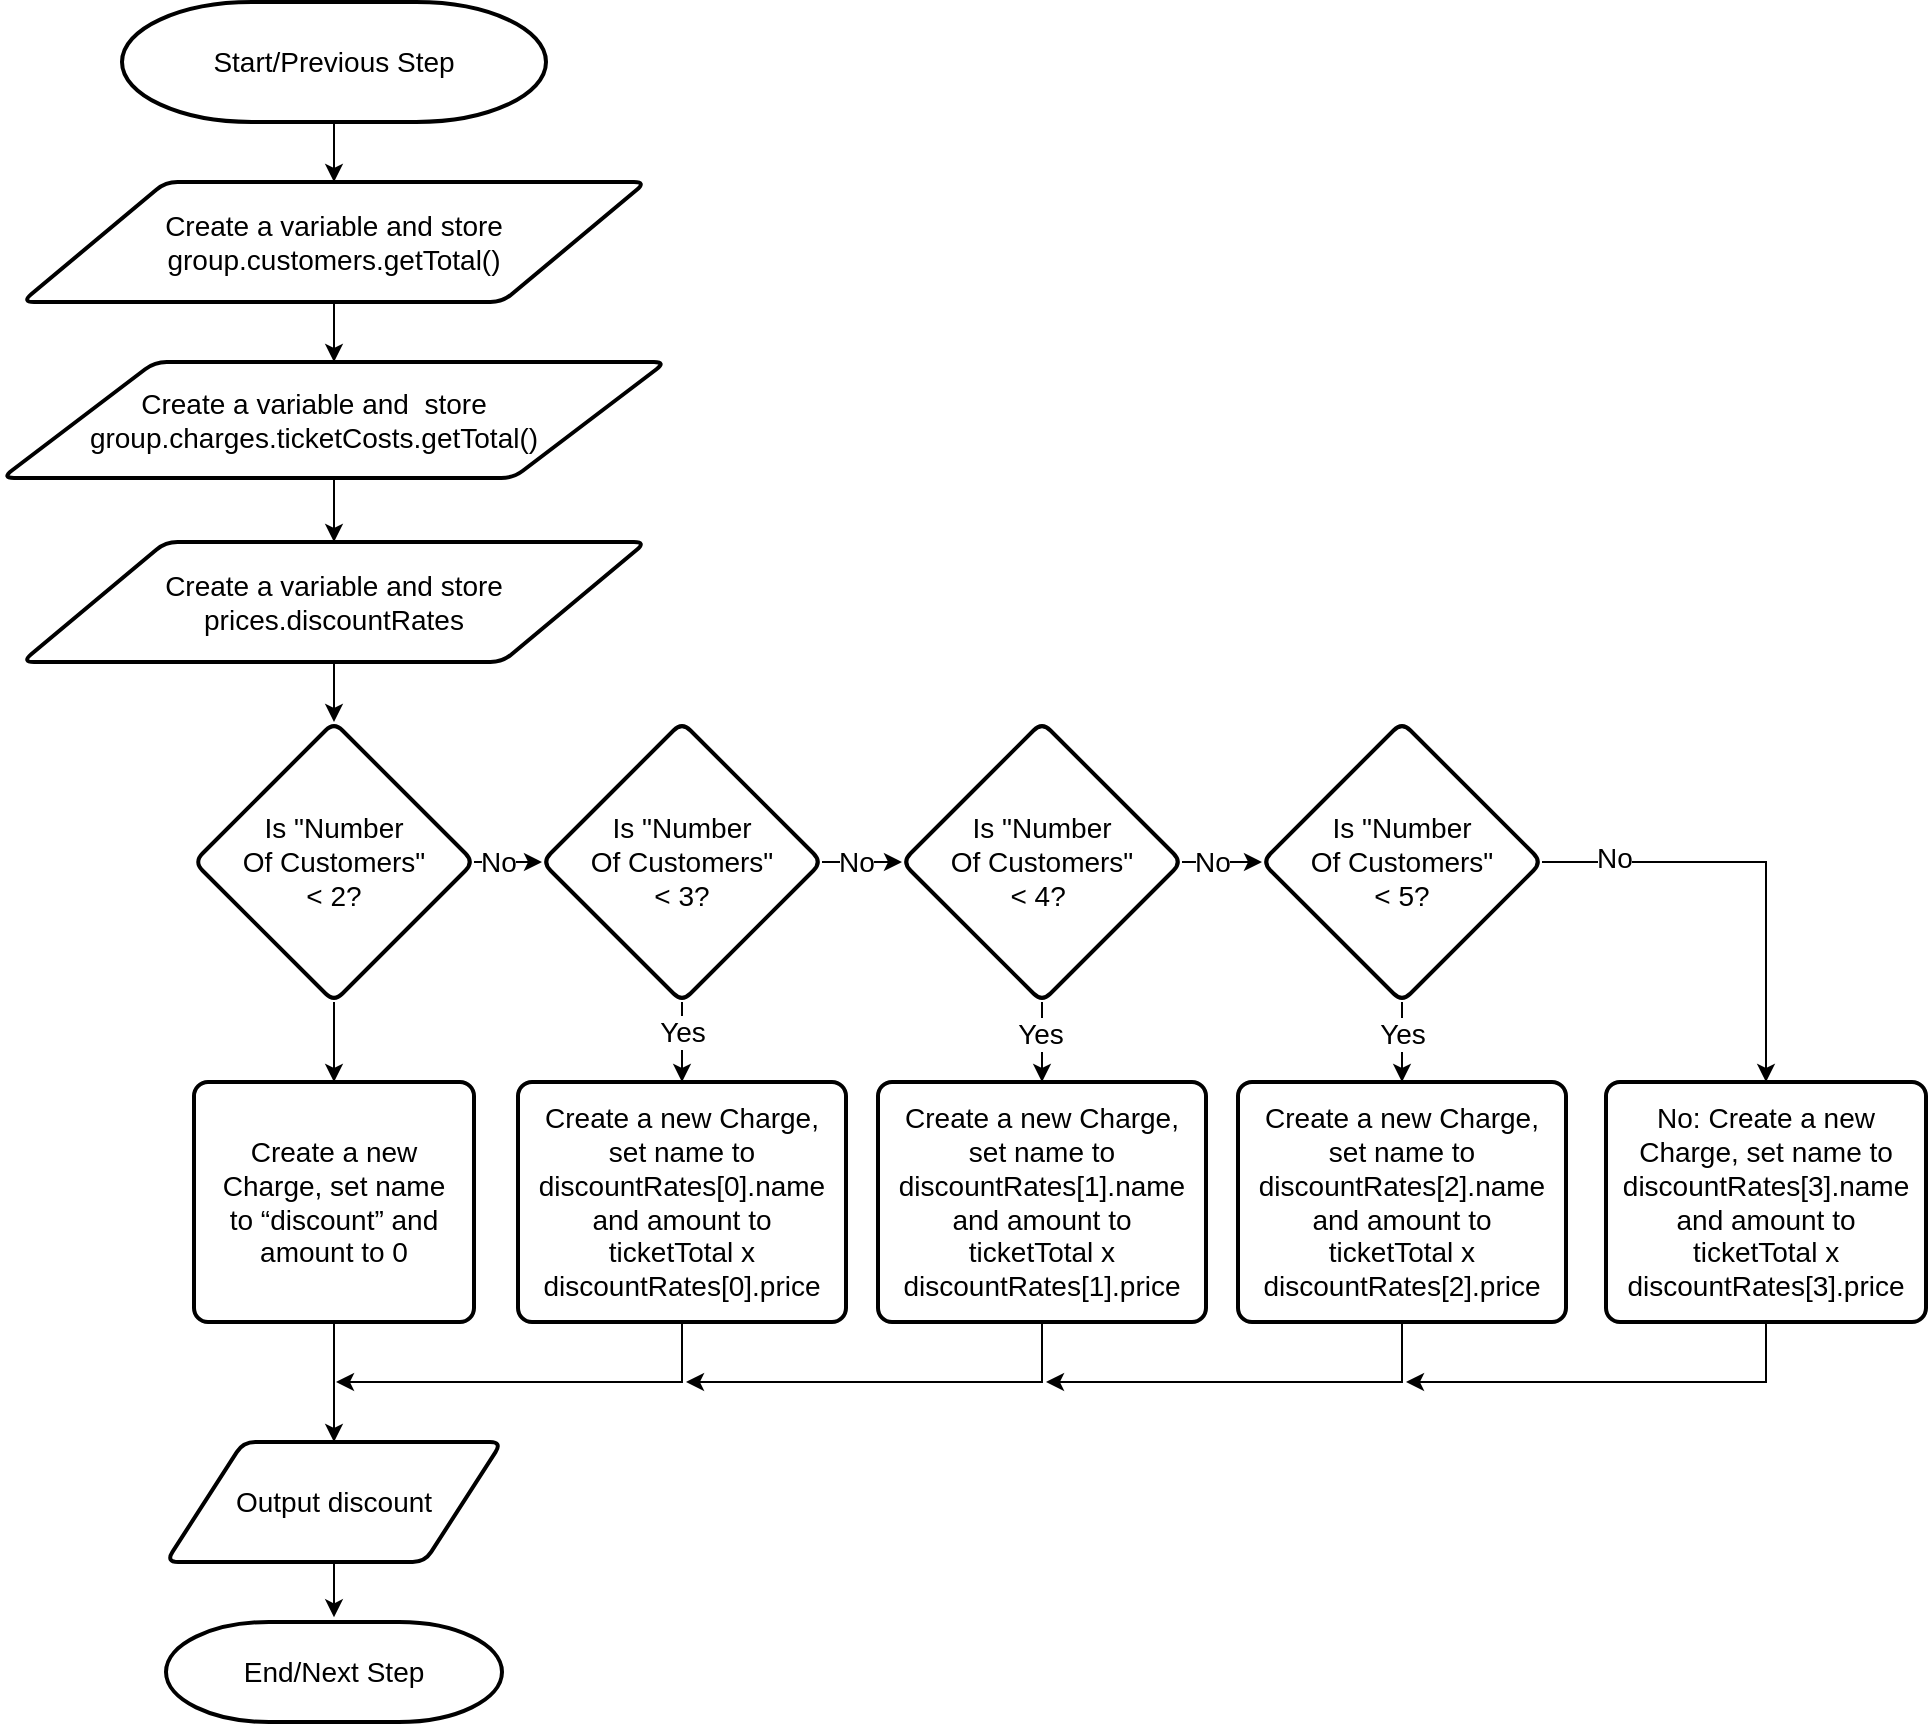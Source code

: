 <mxfile scale="1" border="0" version="23.1.5" type="device">
  <diagram id="C5RBs43oDa-KdzZeNtuy" name="Page-1">
    <mxGraphModel dx="2876" dy="1054" grid="1" gridSize="10" guides="1" tooltips="1" connect="1" arrows="1" fold="1" page="1" pageScale="1" pageWidth="827" pageHeight="1169" math="0" shadow="0">
      <root>
        <mxCell id="WIyWlLk6GJQsqaUBKTNV-0" />
        <mxCell id="WIyWlLk6GJQsqaUBKTNV-1" parent="WIyWlLk6GJQsqaUBKTNV-0" />
        <mxCell id="_BHGbHKsS6Eedb4s3Qyd-1" value="Start/Previous Step" style="strokeWidth=2;html=1;shape=mxgraph.flowchart.terminator;whiteSpace=wrap;spacing=10;spacingTop=0;spacingBottom=0;spacingLeft=0;spacingRight=0;fontSize=14;" parent="WIyWlLk6GJQsqaUBKTNV-1" vertex="1">
          <mxGeometry x="38" y="130" width="212" height="60" as="geometry" />
        </mxCell>
        <mxCell id="_BHGbHKsS6Eedb4s3Qyd-2" value="" style="endArrow=classic;html=1;rounded=0;exitX=0.5;exitY=1;exitDx=0;exitDy=0;exitPerimeter=0;entryX=0.5;entryY=0;entryDx=0;entryDy=0;fontSize=14;spacing=10;spacingTop=0;spacingLeft=0;spacingBottom=0;spacingRight=0;" parent="WIyWlLk6GJQsqaUBKTNV-1" source="_BHGbHKsS6Eedb4s3Qyd-1" target="_BHGbHKsS6Eedb4s3Qyd-10" edge="1">
          <mxGeometry width="50" height="50" relative="1" as="geometry">
            <mxPoint x="120" y="294" as="sourcePoint" />
            <mxPoint x="144" y="174" as="targetPoint" />
          </mxGeometry>
        </mxCell>
        <mxCell id="_BHGbHKsS6Eedb4s3Qyd-5" style="edgeStyle=orthogonalEdgeStyle;rounded=0;orthogonalLoop=1;jettySize=auto;html=1;entryX=0.5;entryY=0;entryDx=0;entryDy=0;spacing=10;spacingTop=0;spacingBottom=0;spacingLeft=0;spacingRight=0;fontSize=14;exitX=0.5;exitY=1;exitDx=0;exitDy=0;" parent="WIyWlLk6GJQsqaUBKTNV-1" target="_BHGbHKsS6Eedb4s3Qyd-12" edge="1" source="_BHGbHKsS6Eedb4s3Qyd-10">
          <mxGeometry relative="1" as="geometry">
            <mxPoint x="144.112" y="302.3" as="targetPoint" />
            <mxPoint x="144.034" y="264" as="sourcePoint" />
          </mxGeometry>
        </mxCell>
        <mxCell id="_BHGbHKsS6Eedb4s3Qyd-10" value="&lt;div style=&quot;font-size: 14px;&quot;&gt;&lt;/div&gt;Create a variable and store group.customers.getTotal()" style="shape=parallelogram;html=1;strokeWidth=2;perimeter=parallelogramPerimeter;whiteSpace=wrap;rounded=1;arcSize=12;size=0.23;spacingLeft=0;spacingRight=0;spacing=10;fontSize=14;spacingTop=0;spacingBottom=0;" parent="WIyWlLk6GJQsqaUBKTNV-1" vertex="1">
          <mxGeometry x="-12" y="220" width="312" height="60" as="geometry" />
        </mxCell>
        <mxCell id="_BHGbHKsS6Eedb4s3Qyd-14" value="" style="edgeStyle=orthogonalEdgeStyle;rounded=0;orthogonalLoop=1;jettySize=auto;html=1;spacing=10;spacingTop=0;spacingBottom=0;spacingLeft=0;spacingRight=0;entryX=0.5;entryY=0;entryDx=0;entryDy=0;fontSize=14;" parent="WIyWlLk6GJQsqaUBKTNV-1" source="_BHGbHKsS6Eedb4s3Qyd-12" target="_BHGbHKsS6Eedb4s3Qyd-44" edge="1">
          <mxGeometry relative="1" as="geometry">
            <mxPoint x="144" y="404" as="targetPoint" />
          </mxGeometry>
        </mxCell>
        <mxCell id="_BHGbHKsS6Eedb4s3Qyd-12" value="Create a variable and&amp;nbsp; store group.charges.ticketCosts.getTotal()" style="shape=parallelogram;html=1;strokeWidth=2;perimeter=parallelogramPerimeter;whiteSpace=wrap;rounded=1;arcSize=12;size=0.23;spacing=10;spacingTop=0;spacingBottom=0;spacingLeft=0;spacingRight=20;fontSize=14;align=center;" parent="WIyWlLk6GJQsqaUBKTNV-1" vertex="1">
          <mxGeometry x="-22" y="310" width="332" height="58" as="geometry" />
        </mxCell>
        <mxCell id="_BHGbHKsS6Eedb4s3Qyd-17" style="edgeStyle=orthogonalEdgeStyle;rounded=0;orthogonalLoop=1;jettySize=auto;html=1;entryX=0;entryY=0.5;entryDx=0;entryDy=0;spacing=10;spacingTop=0;spacingBottom=0;spacingLeft=0;spacingRight=0;fontSize=14;" parent="WIyWlLk6GJQsqaUBKTNV-1" source="_BHGbHKsS6Eedb4s3Qyd-13" target="_BHGbHKsS6Eedb4s3Qyd-23" edge="1">
          <mxGeometry relative="1" as="geometry">
            <mxPoint x="280" y="560" as="targetPoint" />
          </mxGeometry>
        </mxCell>
        <mxCell id="_BHGbHKsS6Eedb4s3Qyd-18" value="No" style="edgeLabel;html=1;align=center;verticalAlign=middle;resizable=0;points=[];spacing=10;spacingTop=0;spacingBottom=0;spacingLeft=0;spacingRight=0;fontSize=14;" parent="_BHGbHKsS6Eedb4s3Qyd-17" vertex="1" connectable="0">
          <mxGeometry x="0.068" relative="1" as="geometry">
            <mxPoint x="-4" as="offset" />
          </mxGeometry>
        </mxCell>
        <mxCell id="Uk-PvzAj1wYRCCwDQagz-2" value="" style="edgeStyle=orthogonalEdgeStyle;rounded=0;orthogonalLoop=1;jettySize=auto;html=1;fontSize=14;" edge="1" parent="WIyWlLk6GJQsqaUBKTNV-1" source="_BHGbHKsS6Eedb4s3Qyd-13" target="Uk-PvzAj1wYRCCwDQagz-1">
          <mxGeometry relative="1" as="geometry" />
        </mxCell>
        <mxCell id="_BHGbHKsS6Eedb4s3Qyd-13" value="&lt;p style=&quot;line-height: 120%; font-size: 14px;&quot;&gt;Is &quot;Number&lt;br style=&quot;font-size: 14px;&quot;&gt;Of Customers&quot; &amp;lt; 2?&lt;br style=&quot;font-size: 14px;&quot;&gt;&lt;/p&gt;" style="rhombus;whiteSpace=wrap;html=1;strokeWidth=2;rounded=1;arcSize=12;verticalAlign=middle;horizontal=1;spacing=10;spacingBottom=0;spacingTop=0;spacingLeft=15;spacingRight=15;fontSize=14;" parent="WIyWlLk6GJQsqaUBKTNV-1" vertex="1">
          <mxGeometry x="74" y="490" width="140" height="140" as="geometry" />
        </mxCell>
        <mxCell id="_BHGbHKsS6Eedb4s3Qyd-26" style="edgeStyle=orthogonalEdgeStyle;rounded=0;orthogonalLoop=1;jettySize=auto;html=1;entryX=0;entryY=0.5;entryDx=0;entryDy=0;spacing=10;spacingTop=0;spacingBottom=0;spacingLeft=0;spacingRight=0;fontSize=14;" parent="WIyWlLk6GJQsqaUBKTNV-1" source="_BHGbHKsS6Eedb4s3Qyd-28" target="_BHGbHKsS6Eedb4s3Qyd-33" edge="1">
          <mxGeometry relative="1" as="geometry">
            <mxPoint x="664" y="560" as="targetPoint" />
          </mxGeometry>
        </mxCell>
        <mxCell id="_BHGbHKsS6Eedb4s3Qyd-27" value="No" style="edgeLabel;html=1;align=center;verticalAlign=middle;resizable=0;points=[];spacing=10;spacingTop=0;spacingBottom=0;spacingLeft=0;spacingRight=0;fontSize=14;" parent="_BHGbHKsS6Eedb4s3Qyd-26" vertex="1" connectable="0">
          <mxGeometry x="0.068" relative="1" as="geometry">
            <mxPoint x="-7" as="offset" />
          </mxGeometry>
        </mxCell>
        <mxCell id="kX5T7t5H8RtnT3tW7cQk-12" value="" style="edgeStyle=orthogonalEdgeStyle;rounded=0;orthogonalLoop=1;jettySize=auto;html=1;fontSize=14;spacing=10;spacingTop=0;spacingLeft=0;spacingBottom=0;spacingRight=0;" parent="WIyWlLk6GJQsqaUBKTNV-1" source="_BHGbHKsS6Eedb4s3Qyd-28" target="_BHGbHKsS6Eedb4s3Qyd-39" edge="1">
          <mxGeometry relative="1" as="geometry" />
        </mxCell>
        <mxCell id="kX5T7t5H8RtnT3tW7cQk-17" value="Yes" style="edgeLabel;html=1;align=center;verticalAlign=middle;resizable=0;points=[];fontSize=14;spacing=10;spacingTop=0;spacingLeft=0;spacingBottom=0;spacingRight=0;" parent="kX5T7t5H8RtnT3tW7cQk-12" vertex="1" connectable="0">
          <mxGeometry x="-0.193" y="-1" relative="1" as="geometry">
            <mxPoint as="offset" />
          </mxGeometry>
        </mxCell>
        <mxCell id="_BHGbHKsS6Eedb4s3Qyd-28" value="&lt;p style=&quot;line-height: 120%; font-size: 14px;&quot;&gt;Is&amp;nbsp;&quot;Number&lt;br style=&quot;font-size: 14px;&quot;&gt;Of Customers&quot; &amp;lt; 4?&amp;nbsp;&lt;/p&gt;" style="rhombus;whiteSpace=wrap;html=1;strokeWidth=2;rounded=1;arcSize=12;verticalAlign=middle;horizontal=1;spacing=10;spacingBottom=0;spacingTop=0;spacingLeft=15;spacingRight=15;fontSize=14;" parent="WIyWlLk6GJQsqaUBKTNV-1" vertex="1">
          <mxGeometry x="428" y="490" width="140" height="140" as="geometry" />
        </mxCell>
        <mxCell id="kX5T7t5H8RtnT3tW7cQk-13" value="" style="edgeStyle=orthogonalEdgeStyle;rounded=0;orthogonalLoop=1;jettySize=auto;html=1;fontSize=14;spacing=10;spacingTop=0;spacingLeft=0;spacingBottom=0;spacingRight=0;" parent="WIyWlLk6GJQsqaUBKTNV-1" source="_BHGbHKsS6Eedb4s3Qyd-33" target="kX5T7t5H8RtnT3tW7cQk-9" edge="1">
          <mxGeometry relative="1" as="geometry" />
        </mxCell>
        <mxCell id="kX5T7t5H8RtnT3tW7cQk-18" value="Yes" style="edgeLabel;html=1;align=center;verticalAlign=middle;resizable=0;points=[];fontSize=14;spacing=10;spacingTop=0;spacingLeft=0;spacingBottom=0;spacingRight=0;" parent="kX5T7t5H8RtnT3tW7cQk-13" vertex="1" connectable="0">
          <mxGeometry x="-0.193" relative="1" as="geometry">
            <mxPoint as="offset" />
          </mxGeometry>
        </mxCell>
        <mxCell id="kX5T7t5H8RtnT3tW7cQk-14" style="edgeStyle=orthogonalEdgeStyle;rounded=0;orthogonalLoop=1;jettySize=auto;html=1;entryX=0.5;entryY=0;entryDx=0;entryDy=0;fontSize=14;spacing=10;spacingTop=0;spacingLeft=0;spacingBottom=0;spacingRight=0;" parent="WIyWlLk6GJQsqaUBKTNV-1" source="_BHGbHKsS6Eedb4s3Qyd-33" target="kX5T7t5H8RtnT3tW7cQk-10" edge="1">
          <mxGeometry relative="1" as="geometry" />
        </mxCell>
        <mxCell id="kX5T7t5H8RtnT3tW7cQk-19" value="No" style="edgeLabel;html=1;align=center;verticalAlign=middle;resizable=0;points=[];fontSize=14;spacing=10;spacingTop=0;spacingLeft=0;spacingBottom=0;spacingRight=0;" parent="kX5T7t5H8RtnT3tW7cQk-14" vertex="1" connectable="0">
          <mxGeometry x="-0.682" y="2" relative="1" as="geometry">
            <mxPoint as="offset" />
          </mxGeometry>
        </mxCell>
        <mxCell id="_BHGbHKsS6Eedb4s3Qyd-33" value="&lt;p style=&quot;line-height: 120%; font-size: 14px;&quot;&gt;Is&amp;nbsp;&quot;Number&lt;br style=&quot;font-size: 14px;&quot;&gt;Of Customers&quot; &amp;lt; 5?&lt;br style=&quot;font-size: 14px;&quot;&gt;&lt;/p&gt;" style="rhombus;whiteSpace=wrap;html=1;strokeWidth=2;rounded=1;arcSize=12;verticalAlign=middle;horizontal=1;spacing=10;spacingBottom=0;spacingTop=0;spacingLeft=15;spacingRight=15;fontSize=14;" parent="WIyWlLk6GJQsqaUBKTNV-1" vertex="1">
          <mxGeometry x="608" y="490" width="140" height="140" as="geometry" />
        </mxCell>
        <mxCell id="_BHGbHKsS6Eedb4s3Qyd-21" style="edgeStyle=orthogonalEdgeStyle;rounded=0;orthogonalLoop=1;jettySize=auto;html=1;entryX=0;entryY=0.5;entryDx=0;entryDy=0;spacing=10;spacingTop=0;spacingBottom=0;spacingLeft=0;spacingRight=0;fontSize=14;" parent="WIyWlLk6GJQsqaUBKTNV-1" source="_BHGbHKsS6Eedb4s3Qyd-23" target="_BHGbHKsS6Eedb4s3Qyd-28" edge="1">
          <mxGeometry relative="1" as="geometry">
            <mxPoint x="474" y="560" as="targetPoint" />
          </mxGeometry>
        </mxCell>
        <mxCell id="_BHGbHKsS6Eedb4s3Qyd-22" value="No" style="edgeLabel;html=1;align=center;verticalAlign=middle;resizable=0;points=[];spacing=10;spacingTop=0;spacingBottom=0;spacingLeft=0;spacingRight=0;fontSize=14;" parent="_BHGbHKsS6Eedb4s3Qyd-21" vertex="1" connectable="0">
          <mxGeometry x="0.068" relative="1" as="geometry">
            <mxPoint x="-5" as="offset" />
          </mxGeometry>
        </mxCell>
        <mxCell id="kX5T7t5H8RtnT3tW7cQk-11" value="" style="edgeStyle=orthogonalEdgeStyle;rounded=0;orthogonalLoop=1;jettySize=auto;html=1;fontSize=14;spacing=10;spacingTop=0;spacingLeft=0;spacingBottom=0;spacingRight=0;" parent="WIyWlLk6GJQsqaUBKTNV-1" source="_BHGbHKsS6Eedb4s3Qyd-23" target="kX5T7t5H8RtnT3tW7cQk-8" edge="1">
          <mxGeometry relative="1" as="geometry" />
        </mxCell>
        <mxCell id="kX5T7t5H8RtnT3tW7cQk-16" value="Yes" style="edgeLabel;html=1;align=center;verticalAlign=middle;resizable=0;points=[];fontSize=14;spacing=10;spacingTop=0;spacingLeft=0;spacingBottom=0;spacingRight=0;" parent="kX5T7t5H8RtnT3tW7cQk-11" vertex="1" connectable="0">
          <mxGeometry x="-0.249" relative="1" as="geometry">
            <mxPoint as="offset" />
          </mxGeometry>
        </mxCell>
        <mxCell id="_BHGbHKsS6Eedb4s3Qyd-23" value="&lt;p style=&quot;line-height: 120%; font-size: 14px;&quot;&gt;Is&amp;nbsp;&quot;Number&lt;br style=&quot;font-size: 14px;&quot;&gt;Of Customers&quot;&lt;br style=&quot;font-size: 14px;&quot;&gt;&lt;span style=&quot;background-color: initial; font-size: 14px;&quot;&gt;&amp;lt; 3?&lt;/span&gt;&lt;/p&gt;" style="rhombus;whiteSpace=wrap;html=1;strokeWidth=2;rounded=1;arcSize=12;verticalAlign=middle;horizontal=1;spacing=10;spacingBottom=0;spacingTop=0;spacingLeft=15;spacingRight=15;fontSize=14;" parent="WIyWlLk6GJQsqaUBKTNV-1" vertex="1">
          <mxGeometry x="248" y="490" width="140" height="140" as="geometry" />
        </mxCell>
        <mxCell id="_BHGbHKsS6Eedb4s3Qyd-52" style="edgeStyle=orthogonalEdgeStyle;rounded=0;orthogonalLoop=1;jettySize=auto;html=1;entryX=0.5;entryY=-0.047;entryDx=0;entryDy=0;entryPerimeter=0;fontSize=14;spacing=10;spacingTop=0;spacingLeft=0;spacingBottom=0;spacingRight=0;" parent="WIyWlLk6GJQsqaUBKTNV-1" source="_BHGbHKsS6Eedb4s3Qyd-38" target="_BHGbHKsS6Eedb4s3Qyd-53" edge="1">
          <mxGeometry relative="1" as="geometry">
            <mxPoint x="144" y="980.0" as="targetPoint" />
          </mxGeometry>
        </mxCell>
        <mxCell id="_BHGbHKsS6Eedb4s3Qyd-38" value="Output discount" style="shape=parallelogram;html=1;strokeWidth=2;perimeter=parallelogramPerimeter;whiteSpace=wrap;rounded=1;arcSize=12;size=0.23;spacing=10;spacingTop=0;spacingBottom=0;spacingLeft=25;spacingRight=25;fontSize=14;" parent="WIyWlLk6GJQsqaUBKTNV-1" vertex="1">
          <mxGeometry x="60" y="850" width="168" height="60" as="geometry" />
        </mxCell>
        <mxCell id="_BHGbHKsS6Eedb4s3Qyd-51" style="edgeStyle=orthogonalEdgeStyle;rounded=0;orthogonalLoop=1;jettySize=auto;html=1;exitX=0.5;exitY=1;exitDx=0;exitDy=0;fontSize=14;spacing=10;spacingTop=0;spacingLeft=0;spacingBottom=0;spacingRight=0;" parent="WIyWlLk6GJQsqaUBKTNV-1" source="kX5T7t5H8RtnT3tW7cQk-8" edge="1">
          <mxGeometry relative="1" as="geometry">
            <mxPoint x="518.417" y="750" as="sourcePoint" />
            <Array as="points">
              <mxPoint x="318" y="820" />
              <mxPoint x="145" y="820" />
            </Array>
            <mxPoint x="145" y="820" as="targetPoint" />
          </mxGeometry>
        </mxCell>
        <mxCell id="kX5T7t5H8RtnT3tW7cQk-20" style="edgeStyle=orthogonalEdgeStyle;rounded=0;orthogonalLoop=1;jettySize=auto;html=1;fontSize=14;spacing=10;spacingTop=0;spacingLeft=0;spacingBottom=0;spacingRight=0;" parent="WIyWlLk6GJQsqaUBKTNV-1" source="_BHGbHKsS6Eedb4s3Qyd-39" edge="1">
          <mxGeometry relative="1" as="geometry">
            <mxPoint x="320" y="820" as="targetPoint" />
            <Array as="points">
              <mxPoint x="498" y="820" />
              <mxPoint x="320" y="820" />
            </Array>
          </mxGeometry>
        </mxCell>
        <mxCell id="_BHGbHKsS6Eedb4s3Qyd-39" value="Create a new Charge, set name to discountRates[1].name and amount to ticketTotal x discountRates[1].price" style="rounded=1;whiteSpace=wrap;html=1;absoluteArcSize=1;arcSize=14;strokeWidth=2;spacing=10;spacingTop=0;spacingBottom=0;spacingLeft=0;spacingRight=0;fontSize=14;" parent="WIyWlLk6GJQsqaUBKTNV-1" vertex="1">
          <mxGeometry x="416" y="670" width="164" height="120" as="geometry" />
        </mxCell>
        <mxCell id="Uk-PvzAj1wYRCCwDQagz-0" value="" style="edgeStyle=orthogonalEdgeStyle;rounded=0;orthogonalLoop=1;jettySize=auto;html=1;fontSize=14;" edge="1" parent="WIyWlLk6GJQsqaUBKTNV-1" source="_BHGbHKsS6Eedb4s3Qyd-44" target="_BHGbHKsS6Eedb4s3Qyd-13">
          <mxGeometry relative="1" as="geometry" />
        </mxCell>
        <mxCell id="_BHGbHKsS6Eedb4s3Qyd-44" value="Create a variable and store prices.discountRates" style="shape=parallelogram;html=1;strokeWidth=2;perimeter=parallelogramPerimeter;whiteSpace=wrap;rounded=1;arcSize=12;size=0.23;spacing=10;spacingTop=0;spacingBottom=0;spacingLeft=0;spacingRight=0;fontSize=14;" parent="WIyWlLk6GJQsqaUBKTNV-1" vertex="1">
          <mxGeometry x="-12" y="400" width="312" height="60" as="geometry" />
        </mxCell>
        <mxCell id="_BHGbHKsS6Eedb4s3Qyd-53" value="End/Next Step" style="strokeWidth=2;html=1;shape=mxgraph.flowchart.terminator;whiteSpace=wrap;spacing=10;spacingTop=0;spacingBottom=0;spacingLeft=0;spacingRight=0;fontSize=14;" parent="WIyWlLk6GJQsqaUBKTNV-1" vertex="1">
          <mxGeometry x="60" y="940" width="168" height="50" as="geometry" />
        </mxCell>
        <mxCell id="kX5T7t5H8RtnT3tW7cQk-8" value="Create a new Charge, set name to discountRates[0].name and amount to ticketTotal x discountRates[0].price" style="rounded=1;whiteSpace=wrap;html=1;absoluteArcSize=1;arcSize=14;strokeWidth=2;spacing=10;spacingTop=0;spacingBottom=0;spacingLeft=0;spacingRight=0;fontSize=14;" parent="WIyWlLk6GJQsqaUBKTNV-1" vertex="1">
          <mxGeometry x="236" y="670" width="164" height="120" as="geometry" />
        </mxCell>
        <mxCell id="kX5T7t5H8RtnT3tW7cQk-21" style="edgeStyle=orthogonalEdgeStyle;rounded=0;orthogonalLoop=1;jettySize=auto;html=1;fontSize=14;spacing=10;spacingTop=0;spacingLeft=0;spacingBottom=0;spacingRight=0;" parent="WIyWlLk6GJQsqaUBKTNV-1" source="kX5T7t5H8RtnT3tW7cQk-9" edge="1">
          <mxGeometry relative="1" as="geometry">
            <mxPoint x="500" y="820" as="targetPoint" />
            <Array as="points">
              <mxPoint x="678" y="820" />
              <mxPoint x="500" y="820" />
            </Array>
          </mxGeometry>
        </mxCell>
        <mxCell id="kX5T7t5H8RtnT3tW7cQk-9" value="Create a new Charge, set name to discountRates[2].name and amount to ticketTotal x discountRates[2].price" style="rounded=1;whiteSpace=wrap;html=1;absoluteArcSize=1;arcSize=14;strokeWidth=2;spacing=10;spacingTop=0;spacingBottom=0;spacingLeft=0;spacingRight=0;fontSize=14;" parent="WIyWlLk6GJQsqaUBKTNV-1" vertex="1">
          <mxGeometry x="596" y="670" width="164" height="120" as="geometry" />
        </mxCell>
        <mxCell id="kX5T7t5H8RtnT3tW7cQk-22" style="edgeStyle=orthogonalEdgeStyle;rounded=0;orthogonalLoop=1;jettySize=auto;html=1;fontSize=14;spacing=10;spacingTop=0;spacingLeft=0;spacingBottom=0;spacingRight=0;" parent="WIyWlLk6GJQsqaUBKTNV-1" source="kX5T7t5H8RtnT3tW7cQk-10" edge="1">
          <mxGeometry relative="1" as="geometry">
            <mxPoint x="680" y="820" as="targetPoint" />
            <Array as="points">
              <mxPoint x="860" y="820" />
              <mxPoint x="680" y="820" />
            </Array>
          </mxGeometry>
        </mxCell>
        <mxCell id="kX5T7t5H8RtnT3tW7cQk-10" value="No: Create a new Charge, set name to discountRates[3].name and amount to ticketTotal x discountRates[3].price" style="rounded=1;whiteSpace=wrap;html=1;absoluteArcSize=1;arcSize=14;strokeWidth=2;spacing=10;spacingTop=0;spacingBottom=0;spacingLeft=0;spacingRight=0;fontSize=14;" parent="WIyWlLk6GJQsqaUBKTNV-1" vertex="1">
          <mxGeometry x="780" y="670" width="160" height="120" as="geometry" />
        </mxCell>
        <mxCell id="Uk-PvzAj1wYRCCwDQagz-3" value="" style="edgeStyle=orthogonalEdgeStyle;rounded=0;orthogonalLoop=1;jettySize=auto;html=1;fontSize=14;" edge="1" parent="WIyWlLk6GJQsqaUBKTNV-1" source="Uk-PvzAj1wYRCCwDQagz-1" target="_BHGbHKsS6Eedb4s3Qyd-38">
          <mxGeometry relative="1" as="geometry" />
        </mxCell>
        <mxCell id="Uk-PvzAj1wYRCCwDQagz-1" value="Create a new Charge, set name to “discount” and amount to 0" style="rounded=1;whiteSpace=wrap;html=1;absoluteArcSize=1;arcSize=14;strokeWidth=2;spacing=10;spacingTop=0;spacingBottom=0;spacingLeft=0;spacingRight=0;fontSize=14;" vertex="1" parent="WIyWlLk6GJQsqaUBKTNV-1">
          <mxGeometry x="74" y="670" width="140" height="120" as="geometry" />
        </mxCell>
      </root>
    </mxGraphModel>
  </diagram>
</mxfile>
